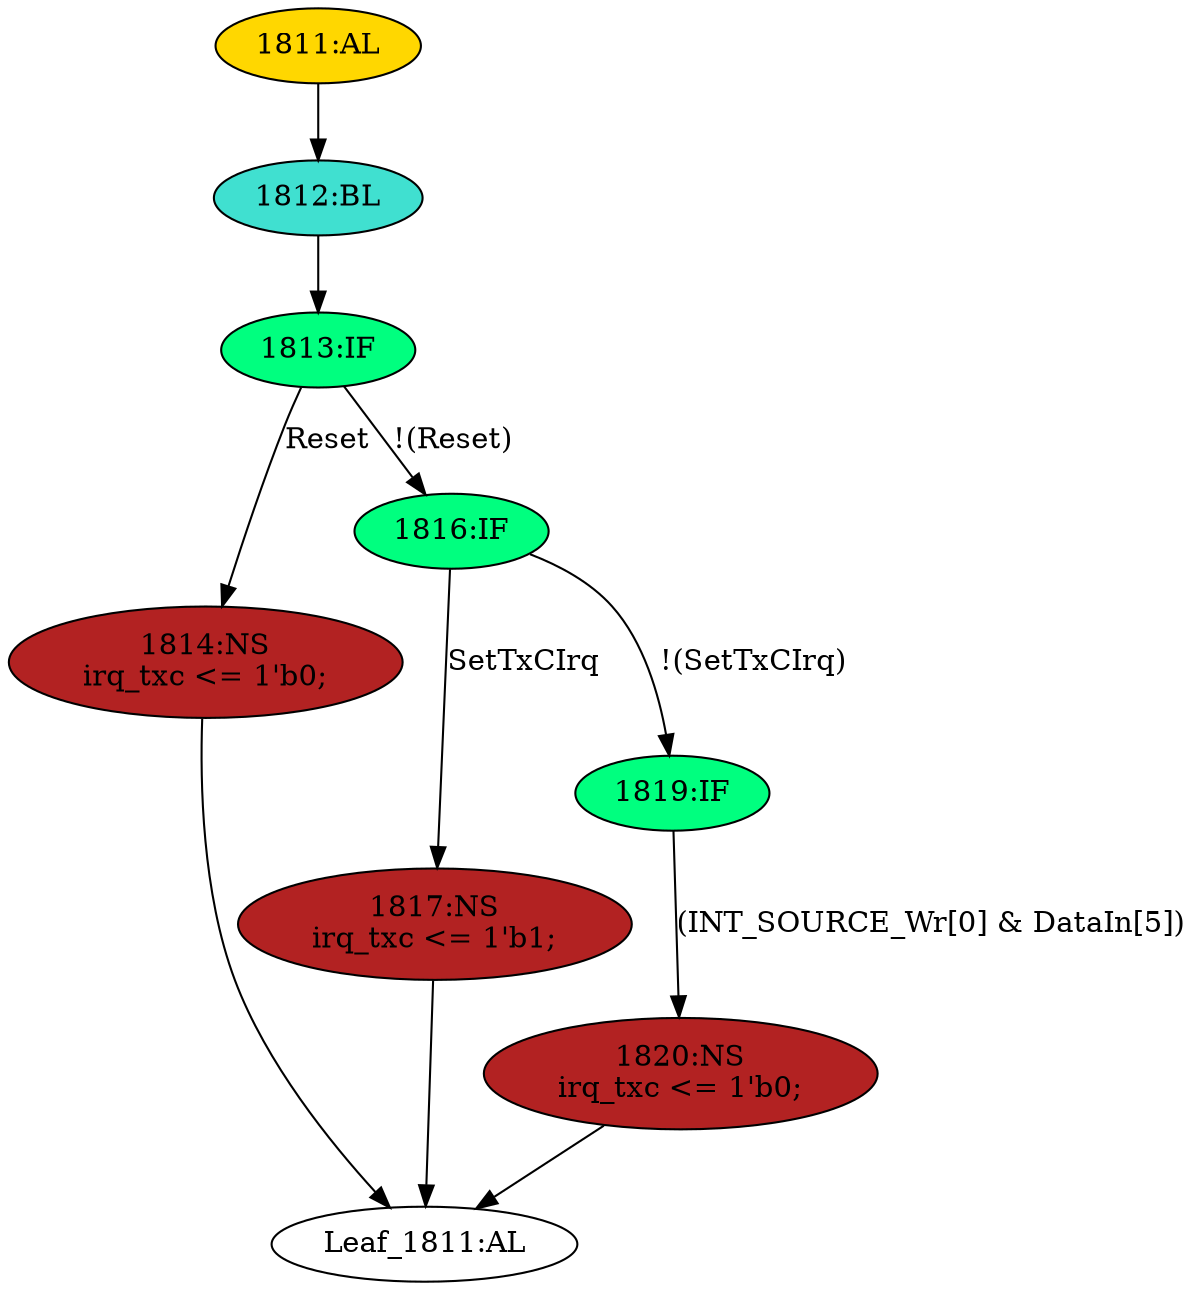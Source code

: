 strict digraph "" {
	node [label="\N"];
	"Leaf_1811:AL"	 [def_var="['irq_txc']",
		label="Leaf_1811:AL"];
	"1812:BL"	 [ast="<pyverilog.vparser.ast.Block object at 0x7fbdee0426d0>",
		fillcolor=turquoise,
		label="1812:BL",
		statements="[]",
		style=filled,
		typ=Block];
	"1813:IF"	 [ast="<pyverilog.vparser.ast.IfStatement object at 0x7fbdee042710>",
		fillcolor=springgreen,
		label="1813:IF",
		statements="[]",
		style=filled,
		typ=IfStatement];
	"1812:BL" -> "1813:IF"	 [cond="[]",
		lineno=None];
	"1814:NS"	 [ast="<pyverilog.vparser.ast.NonblockingSubstitution object at 0x7fbdee042c90>",
		fillcolor=firebrick,
		label="1814:NS
irq_txc <= 1'b0;",
		statements="[<pyverilog.vparser.ast.NonblockingSubstitution object at 0x7fbdee042c90>]",
		style=filled,
		typ=NonblockingSubstitution];
	"1814:NS" -> "Leaf_1811:AL"	 [cond="[]",
		lineno=None];
	"1813:IF" -> "1814:NS"	 [cond="['Reset']",
		label=Reset,
		lineno=1813];
	"1816:IF"	 [ast="<pyverilog.vparser.ast.IfStatement object at 0x7fbdee042750>",
		fillcolor=springgreen,
		label="1816:IF",
		statements="[]",
		style=filled,
		typ=IfStatement];
	"1813:IF" -> "1816:IF"	 [cond="['Reset']",
		label="!(Reset)",
		lineno=1813];
	"1817:NS"	 [ast="<pyverilog.vparser.ast.NonblockingSubstitution object at 0x7fbdee042b10>",
		fillcolor=firebrick,
		label="1817:NS
irq_txc <= 1'b1;",
		statements="[<pyverilog.vparser.ast.NonblockingSubstitution object at 0x7fbdee042b10>]",
		style=filled,
		typ=NonblockingSubstitution];
	"1816:IF" -> "1817:NS"	 [cond="['SetTxCIrq']",
		label=SetTxCIrq,
		lineno=1816];
	"1819:IF"	 [ast="<pyverilog.vparser.ast.IfStatement object at 0x7fbdee042790>",
		fillcolor=springgreen,
		label="1819:IF",
		statements="[]",
		style=filled,
		typ=IfStatement];
	"1816:IF" -> "1819:IF"	 [cond="['SetTxCIrq']",
		label="!(SetTxCIrq)",
		lineno=1816];
	"1820:NS"	 [ast="<pyverilog.vparser.ast.NonblockingSubstitution object at 0x7fbdee0427d0>",
		fillcolor=firebrick,
		label="1820:NS
irq_txc <= 1'b0;",
		statements="[<pyverilog.vparser.ast.NonblockingSubstitution object at 0x7fbdee0427d0>]",
		style=filled,
		typ=NonblockingSubstitution];
	"1820:NS" -> "Leaf_1811:AL"	 [cond="[]",
		lineno=None];
	"1811:AL"	 [ast="<pyverilog.vparser.ast.Always object at 0x7fbdee0fd9d0>",
		clk_sens=True,
		fillcolor=gold,
		label="1811:AL",
		sens="['Clk', 'Reset']",
		statements="[]",
		style=filled,
		typ=Always,
		use_var="['Reset', 'INT_SOURCE_Wr', 'DataIn', 'SetTxCIrq']"];
	"1811:AL" -> "1812:BL"	 [cond="[]",
		lineno=None];
	"1817:NS" -> "Leaf_1811:AL"	 [cond="[]",
		lineno=None];
	"1819:IF" -> "1820:NS"	 [cond="['INT_SOURCE_Wr', 'DataIn']",
		label="(INT_SOURCE_Wr[0] & DataIn[5])",
		lineno=1819];
}
